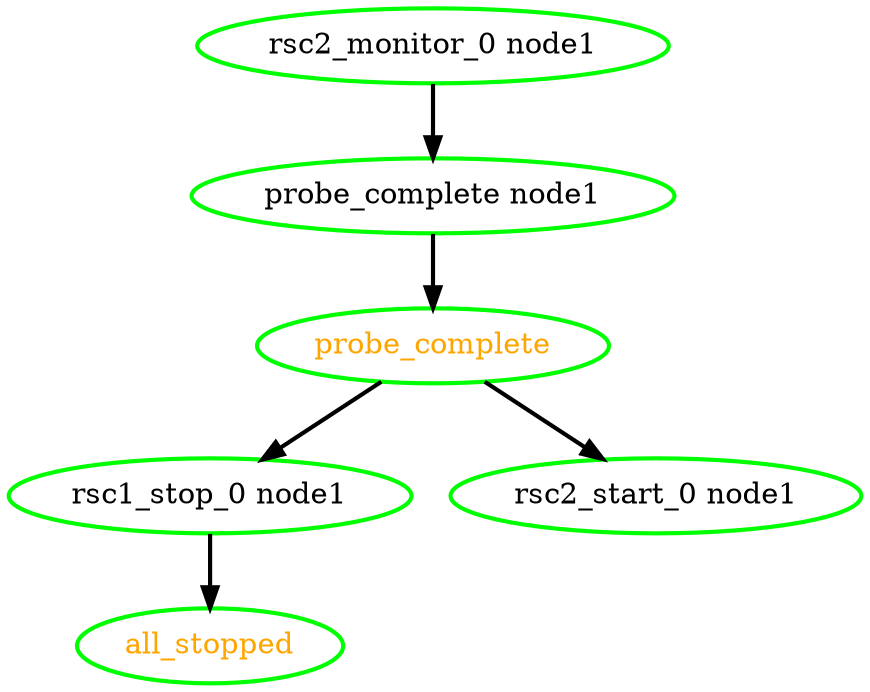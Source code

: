  digraph "g" {
"all_stopped" [ style=bold color="green" fontcolor="orange" ]
"probe_complete node1" -> "probe_complete" [ style = bold]
"probe_complete node1" [ style=bold color="green" fontcolor="black" ]
"probe_complete" -> "rsc1_stop_0 node1" [ style = bold]
"probe_complete" -> "rsc2_start_0 node1" [ style = bold]
"probe_complete" [ style=bold color="green" fontcolor="orange" ]
"rsc1_stop_0 node1" -> "all_stopped" [ style = bold]
"rsc1_stop_0 node1" [ style=bold color="green" fontcolor="black" ]
"rsc2_monitor_0 node1" -> "probe_complete node1" [ style = bold]
"rsc2_monitor_0 node1" [ style=bold color="green" fontcolor="black" ]
"rsc2_start_0 node1" [ style=bold color="green" fontcolor="black" ]
}
